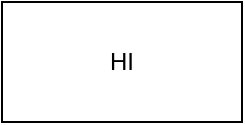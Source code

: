 <mxfile version="16.5.6" type="github"><diagram id="N4qEYbHFwauJMLfIRR0T" name="Page-1"><mxGraphModel dx="946" dy="646" grid="1" gridSize="10" guides="1" tooltips="1" connect="1" arrows="1" fold="1" page="1" pageScale="1" pageWidth="850" pageHeight="1100" math="0" shadow="0"><root><mxCell id="0"/><mxCell id="1" parent="0"/><mxCell id="cvn_mL3XF19cn_NLxZdi-1" value="HI&lt;br&gt;" style="whiteSpace=wrap;html=1;" vertex="1" parent="1"><mxGeometry x="140" y="120" width="120" height="60" as="geometry"/></mxCell></root></mxGraphModel></diagram></mxfile>